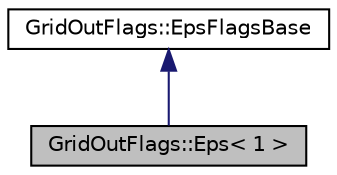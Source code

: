 digraph "GridOutFlags::Eps&lt; 1 &gt;"
{
 // LATEX_PDF_SIZE
  edge [fontname="Helvetica",fontsize="10",labelfontname="Helvetica",labelfontsize="10"];
  node [fontname="Helvetica",fontsize="10",shape=record];
  Node1 [label="GridOutFlags::Eps\< 1 \>",height=0.2,width=0.4,color="black", fillcolor="grey75", style="filled", fontcolor="black",tooltip=" "];
  Node2 -> Node1 [dir="back",color="midnightblue",fontsize="10",style="solid",fontname="Helvetica"];
  Node2 [label="GridOutFlags::EpsFlagsBase",height=0.2,width=0.4,color="black", fillcolor="white", style="filled",URL="$structGridOutFlags_1_1EpsFlagsBase.html",tooltip=" "];
}
